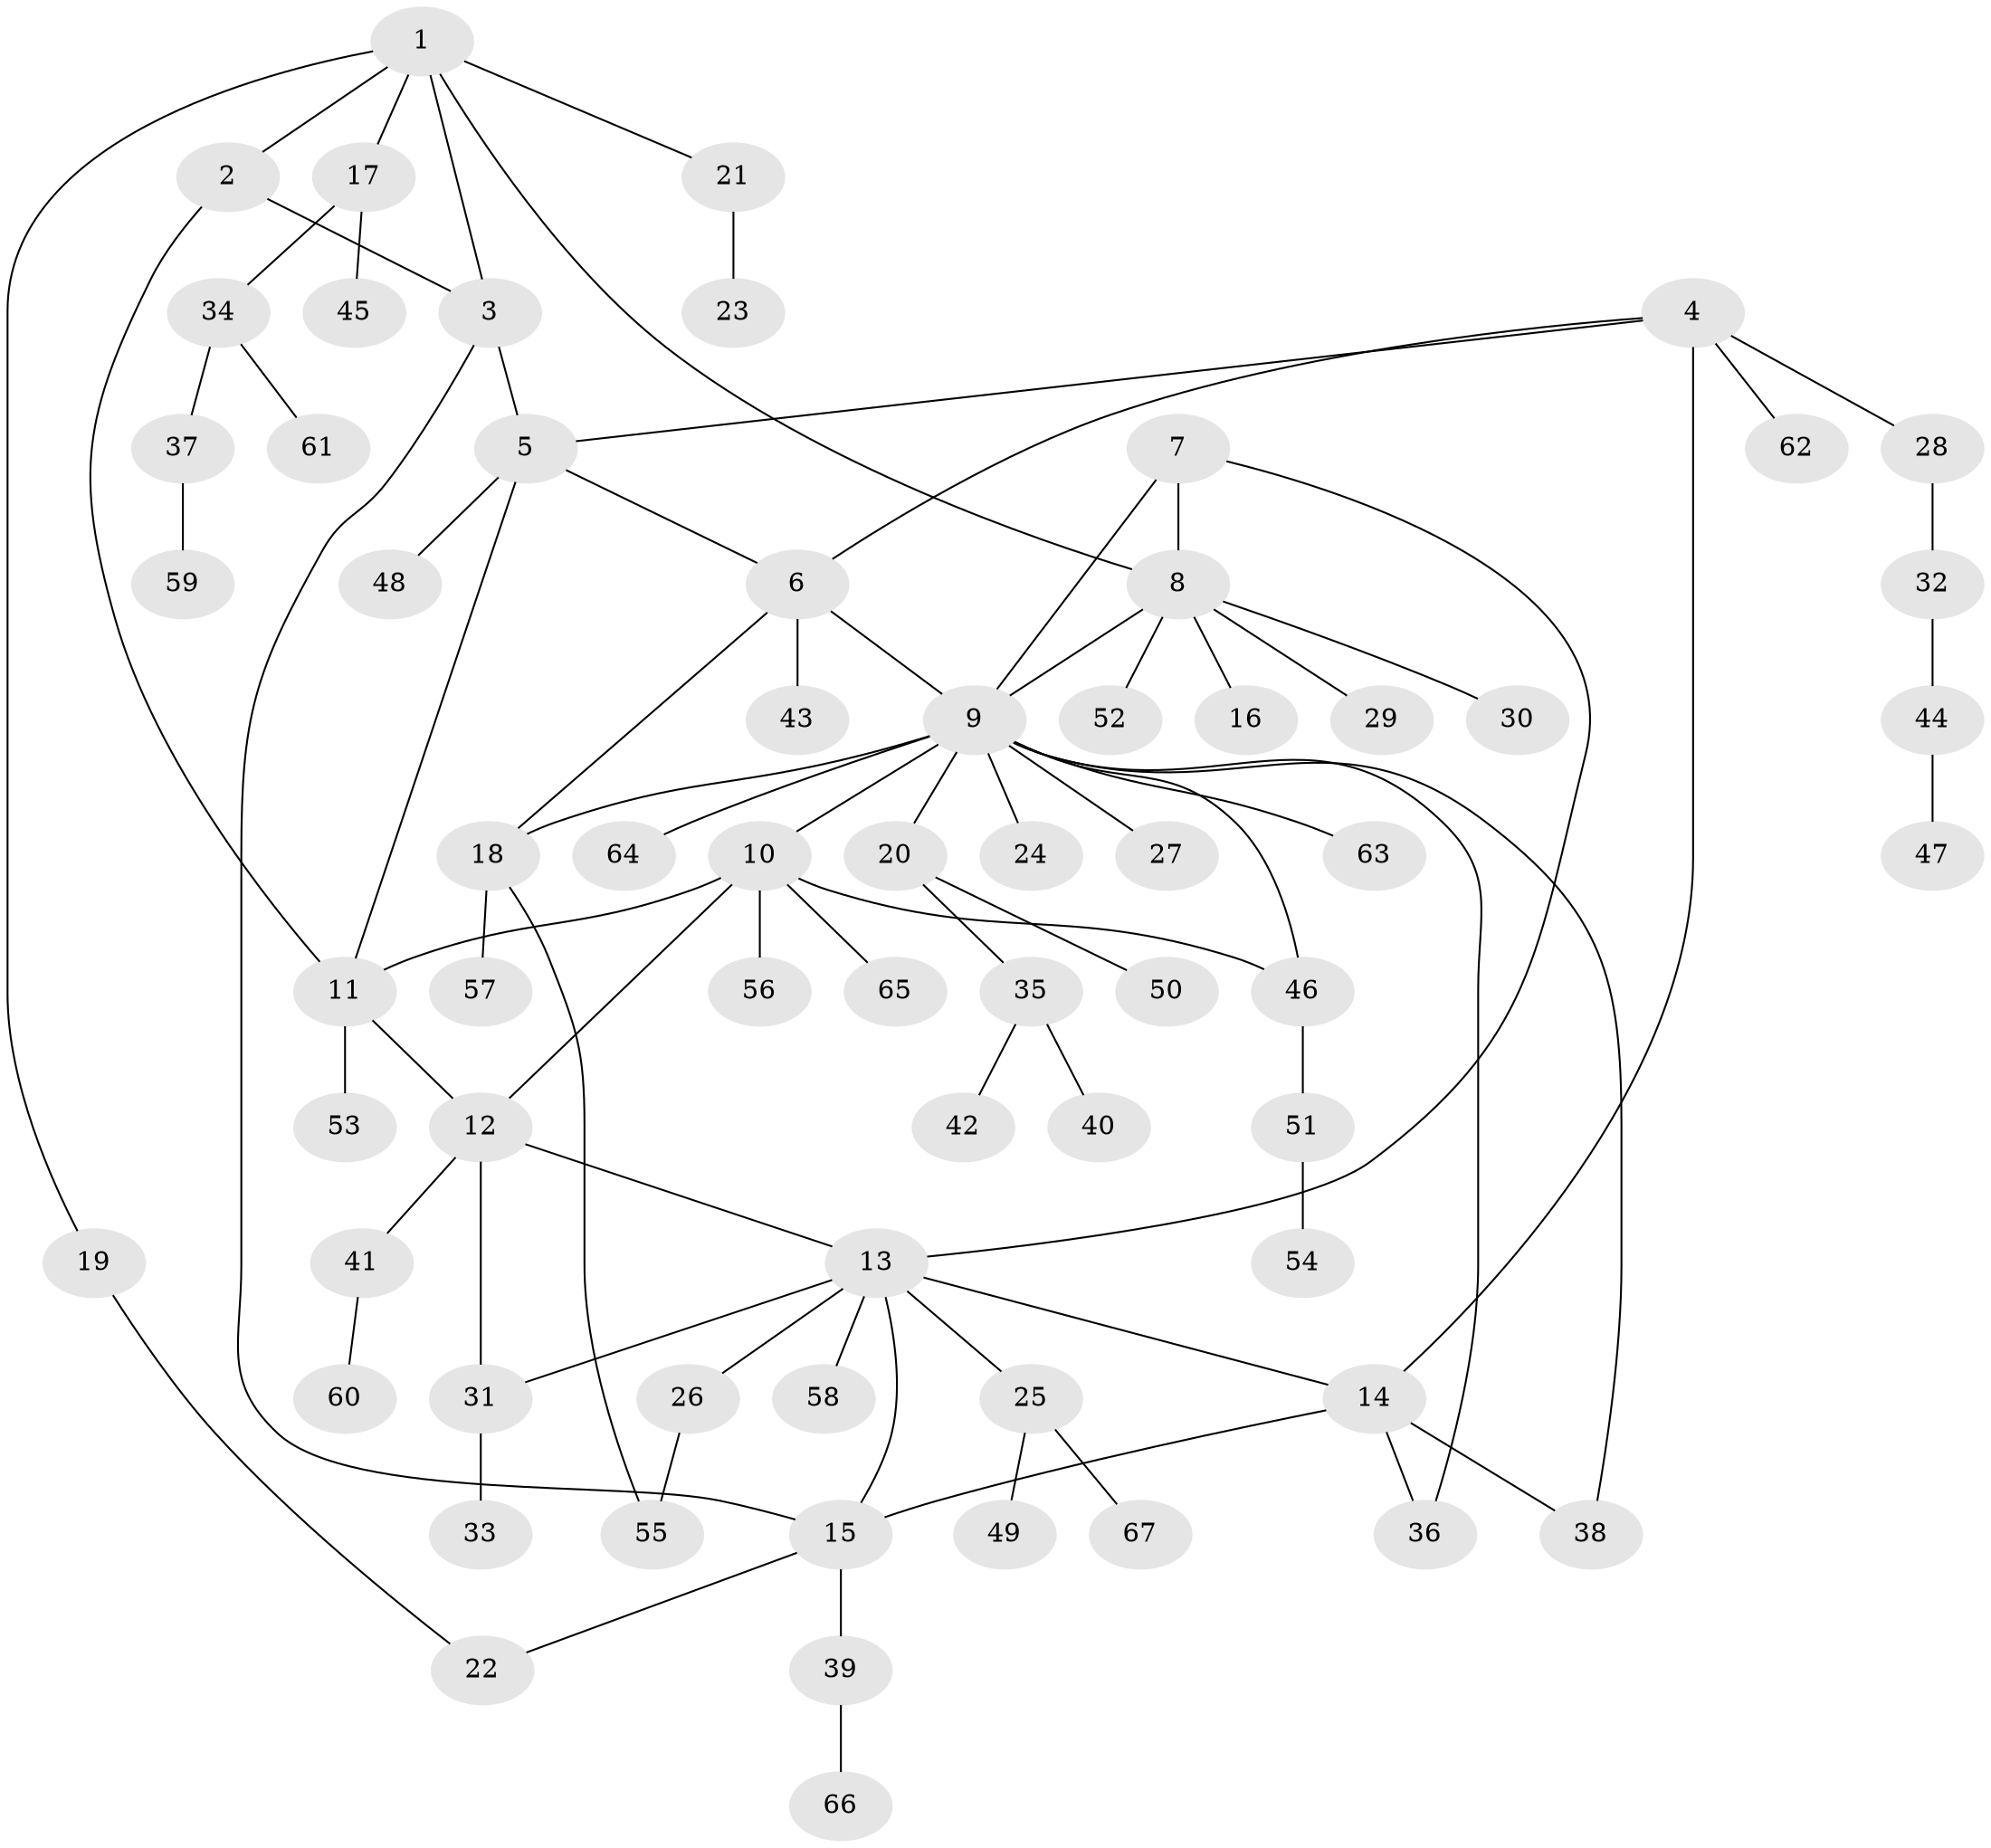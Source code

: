 // coarse degree distribution, {6: 0.02127659574468085, 3: 0.06382978723404255, 4: 0.1276595744680851, 7: 0.0425531914893617, 12: 0.02127659574468085, 5: 0.0851063829787234, 1: 0.3617021276595745, 2: 0.2765957446808511}
// Generated by graph-tools (version 1.1) at 2025/52/03/04/25 22:52:08]
// undirected, 67 vertices, 84 edges
graph export_dot {
  node [color=gray90,style=filled];
  1;
  2;
  3;
  4;
  5;
  6;
  7;
  8;
  9;
  10;
  11;
  12;
  13;
  14;
  15;
  16;
  17;
  18;
  19;
  20;
  21;
  22;
  23;
  24;
  25;
  26;
  27;
  28;
  29;
  30;
  31;
  32;
  33;
  34;
  35;
  36;
  37;
  38;
  39;
  40;
  41;
  42;
  43;
  44;
  45;
  46;
  47;
  48;
  49;
  50;
  51;
  52;
  53;
  54;
  55;
  56;
  57;
  58;
  59;
  60;
  61;
  62;
  63;
  64;
  65;
  66;
  67;
  1 -- 2;
  1 -- 3;
  1 -- 8;
  1 -- 17;
  1 -- 19;
  1 -- 21;
  2 -- 3;
  2 -- 11;
  3 -- 5;
  3 -- 15;
  4 -- 5;
  4 -- 6;
  4 -- 14;
  4 -- 28;
  4 -- 62;
  5 -- 6;
  5 -- 11;
  5 -- 48;
  6 -- 9;
  6 -- 18;
  6 -- 43;
  7 -- 8;
  7 -- 9;
  7 -- 13;
  8 -- 9;
  8 -- 16;
  8 -- 29;
  8 -- 30;
  8 -- 52;
  9 -- 10;
  9 -- 18;
  9 -- 20;
  9 -- 24;
  9 -- 27;
  9 -- 36;
  9 -- 38;
  9 -- 46;
  9 -- 63;
  9 -- 64;
  10 -- 11;
  10 -- 12;
  10 -- 46;
  10 -- 56;
  10 -- 65;
  11 -- 12;
  11 -- 53;
  12 -- 13;
  12 -- 31;
  12 -- 41;
  13 -- 14;
  13 -- 15;
  13 -- 25;
  13 -- 26;
  13 -- 31;
  13 -- 58;
  14 -- 15;
  14 -- 36;
  14 -- 38;
  15 -- 22;
  15 -- 39;
  17 -- 34;
  17 -- 45;
  18 -- 55;
  18 -- 57;
  19 -- 22;
  20 -- 35;
  20 -- 50;
  21 -- 23;
  25 -- 49;
  25 -- 67;
  26 -- 55;
  28 -- 32;
  31 -- 33;
  32 -- 44;
  34 -- 37;
  34 -- 61;
  35 -- 40;
  35 -- 42;
  37 -- 59;
  39 -- 66;
  41 -- 60;
  44 -- 47;
  46 -- 51;
  51 -- 54;
}
